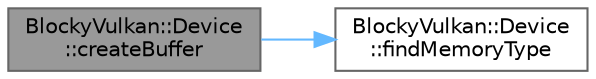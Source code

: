 digraph "BlockyVulkan::Device::createBuffer"
{
 // LATEX_PDF_SIZE
  bgcolor="transparent";
  edge [fontname=Helvetica,fontsize=10,labelfontname=Helvetica,labelfontsize=10];
  node [fontname=Helvetica,fontsize=10,shape=box,height=0.2,width=0.4];
  rankdir="LR";
  Node1 [id="Node000001",label="BlockyVulkan::Device\l::createBuffer",height=0.2,width=0.4,color="gray40", fillcolor="grey60", style="filled", fontcolor="black",tooltip=" "];
  Node1 -> Node2 [id="edge1_Node000001_Node000002",color="steelblue1",style="solid",tooltip=" "];
  Node2 [id="Node000002",label="BlockyVulkan::Device\l::findMemoryType",height=0.2,width=0.4,color="grey40", fillcolor="white", style="filled",URL="$class_blocky_vulkan_1_1_device.html#ad617fcdea6a8baf996e01daf07e2ea81",tooltip=" "];
}
